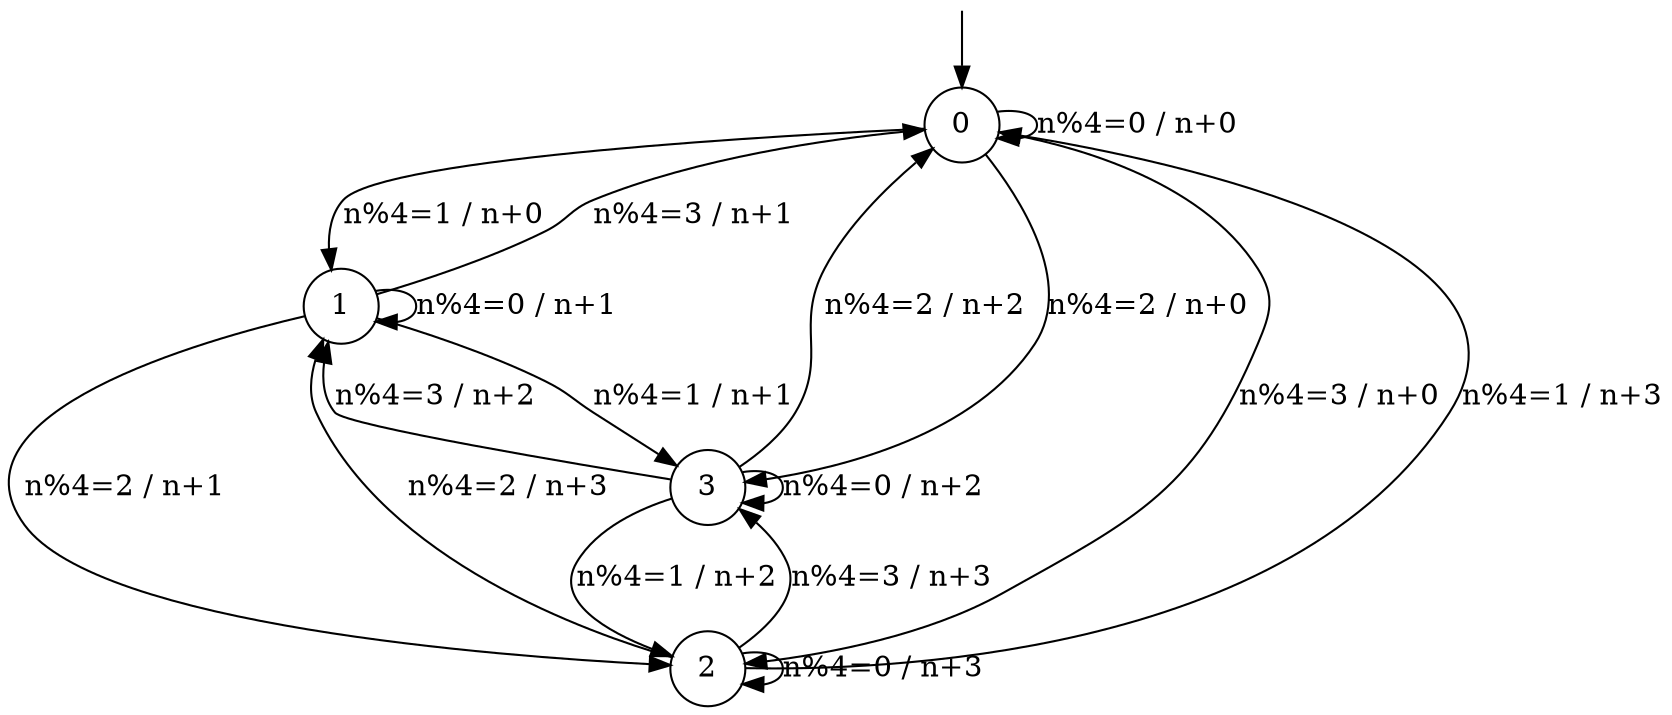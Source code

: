 digraph g {

        s0 [shape="circle" label="0"];
        s1 [shape="circle" label="1"];
        s2 [shape="circle" label="2"];
        s3 [shape="circle" label="3"];
        s0 -> s0 [label="n%4=0 / n+0"];
        s0 -> s1 [label="n%4=1 / n+0"];
        s0 -> s3 [label="n%4=2 / n+0"];
        s0 -> s2 [label="n%4=3 / n+0"];
        s1 -> s1 [label="n%4=0 / n+1"];
        s1 -> s3 [label="n%4=1 / n+1"];
        s1 -> s2 [label="n%4=2 / n+1"];
        s1 -> s0 [label="n%4=3 / n+1"];
        s2 -> s2 [label="n%4=0 / n+3"];
        s2 -> s0 [label="n%4=1 / n+3"];
        s2 -> s1 [label="n%4=2 / n+3"];
        s2 -> s3 [label="n%4=3 / n+3"];
        s3 -> s3 [label="n%4=0 / n+2"];
        s3 -> s2 [label="n%4=1 / n+2"];
        s3 -> s0 [label="n%4=2 / n+2"];
        s3 -> s1 [label="n%4=3 / n+2"];

__start0 [label="" shape="none" width="0" height="0"];
__start0 -> s0;

}